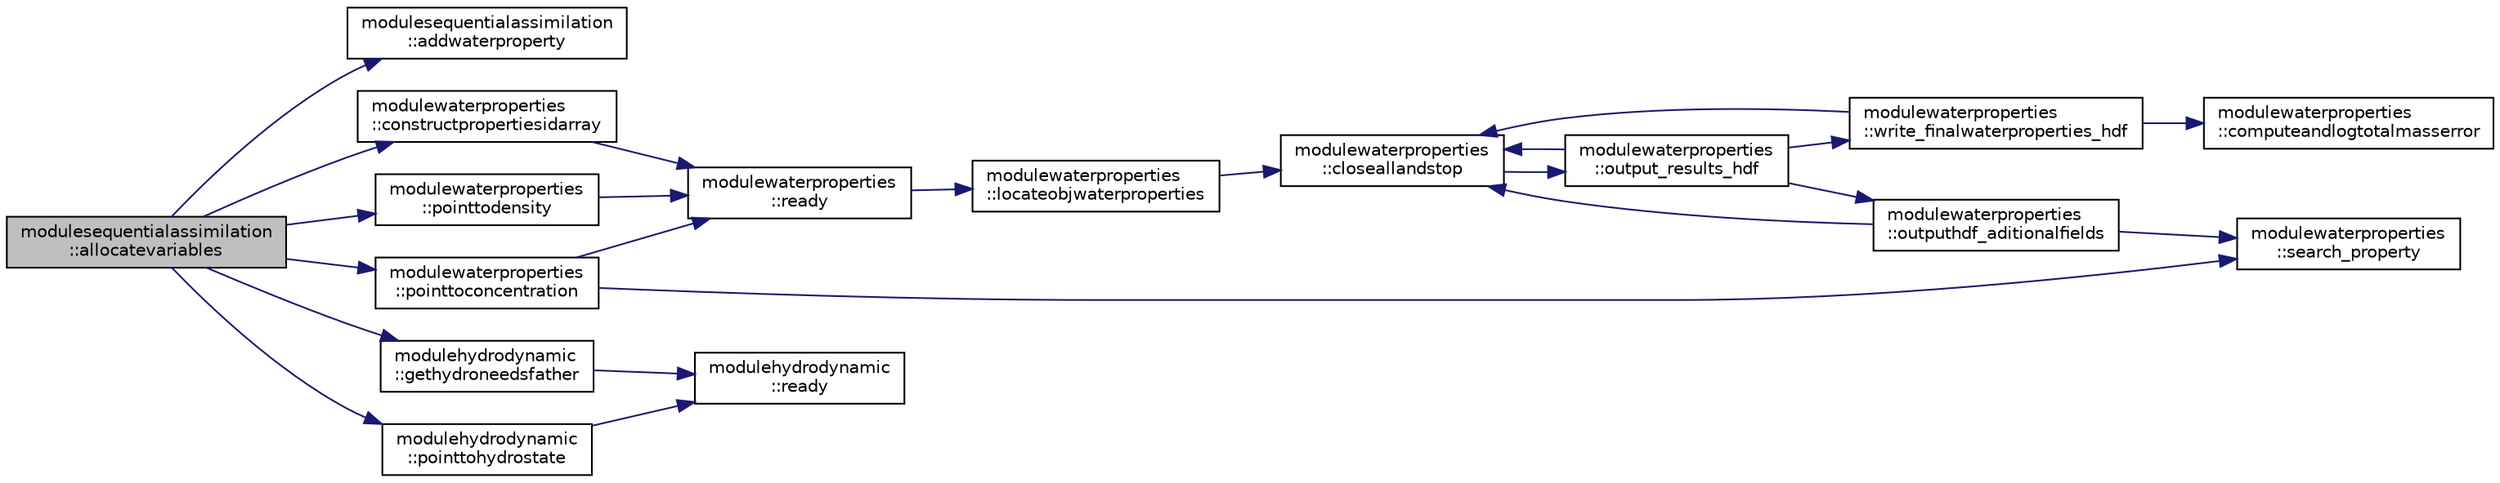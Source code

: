 digraph "modulesequentialassimilation::allocatevariables"
{
 // LATEX_PDF_SIZE
  edge [fontname="Helvetica",fontsize="10",labelfontname="Helvetica",labelfontsize="10"];
  node [fontname="Helvetica",fontsize="10",shape=record];
  rankdir="LR";
  Node1 [label="modulesequentialassimilation\l::allocatevariables",height=0.2,width=0.4,color="black", fillcolor="grey75", style="filled", fontcolor="black",tooltip=" "];
  Node1 -> Node2 [color="midnightblue",fontsize="10",style="solid"];
  Node2 [label="modulesequentialassimilation\l::addwaterproperty",height=0.2,width=0.4,color="black", fillcolor="white", style="filled",URL="$namespacemodulesequentialassimilation.html#a891242d04c33e25fc2d6c1b0bbbcdb59",tooltip=" "];
  Node1 -> Node3 [color="midnightblue",fontsize="10",style="solid"];
  Node3 [label="modulewaterproperties\l::constructpropertiesidarray",height=0.2,width=0.4,color="black", fillcolor="white", style="filled",URL="$namespacemodulewaterproperties.html#aa292f8dd2fd9a4ac03ea1234db030644",tooltip=" "];
  Node3 -> Node4 [color="midnightblue",fontsize="10",style="solid"];
  Node4 [label="modulewaterproperties\l::ready",height=0.2,width=0.4,color="black", fillcolor="white", style="filled",URL="$namespacemodulewaterproperties.html#ad54774dedce486739249cb10b4de21e2",tooltip=" "];
  Node4 -> Node5 [color="midnightblue",fontsize="10",style="solid"];
  Node5 [label="modulewaterproperties\l::locateobjwaterproperties",height=0.2,width=0.4,color="black", fillcolor="white", style="filled",URL="$namespacemodulewaterproperties.html#ae4516d6c7f3687b0293515314b0ade90",tooltip=" "];
  Node5 -> Node6 [color="midnightblue",fontsize="10",style="solid"];
  Node6 [label="modulewaterproperties\l::closeallandstop",height=0.2,width=0.4,color="black", fillcolor="white", style="filled",URL="$namespacemodulewaterproperties.html#a5bb74dfe4637836633ca6817a4a72758",tooltip=" "];
  Node6 -> Node7 [color="midnightblue",fontsize="10",style="solid"];
  Node7 [label="modulewaterproperties\l::output_results_hdf",height=0.2,width=0.4,color="black", fillcolor="white", style="filled",URL="$namespacemodulewaterproperties.html#a78143a2ee73e78a6441a03852a7b9f9a",tooltip=" "];
  Node7 -> Node6 [color="midnightblue",fontsize="10",style="solid"];
  Node7 -> Node8 [color="midnightblue",fontsize="10",style="solid"];
  Node8 [label="modulewaterproperties\l::outputhdf_aditionalfields",height=0.2,width=0.4,color="black", fillcolor="white", style="filled",URL="$namespacemodulewaterproperties.html#a0e590dc368b505cd9ea918d724d3eee3",tooltip=" "];
  Node8 -> Node6 [color="midnightblue",fontsize="10",style="solid"];
  Node8 -> Node9 [color="midnightblue",fontsize="10",style="solid"];
  Node9 [label="modulewaterproperties\l::search_property",height=0.2,width=0.4,color="black", fillcolor="white", style="filled",URL="$namespacemodulewaterproperties.html#ae6b7d758da27fb15faee52b3ed14029d",tooltip=" "];
  Node7 -> Node10 [color="midnightblue",fontsize="10",style="solid"];
  Node10 [label="modulewaterproperties\l::write_finalwaterproperties_hdf",height=0.2,width=0.4,color="black", fillcolor="white", style="filled",URL="$namespacemodulewaterproperties.html#a2893cea8ca427b1290aeb65593659aa0",tooltip=" "];
  Node10 -> Node6 [color="midnightblue",fontsize="10",style="solid"];
  Node10 -> Node11 [color="midnightblue",fontsize="10",style="solid"];
  Node11 [label="modulewaterproperties\l::computeandlogtotalmasserror",height=0.2,width=0.4,color="black", fillcolor="white", style="filled",URL="$namespacemodulewaterproperties.html#af1b9165b0e72747e4478868c7e5eff00",tooltip=" "];
  Node1 -> Node12 [color="midnightblue",fontsize="10",style="solid"];
  Node12 [label="modulehydrodynamic\l::gethydroneedsfather",height=0.2,width=0.4,color="black", fillcolor="white", style="filled",URL="$namespacemodulehydrodynamic.html#a391b4f9e43b2d5d986bedc666b00da4d",tooltip=" "];
  Node12 -> Node13 [color="midnightblue",fontsize="10",style="solid"];
  Node13 [label="modulehydrodynamic\l::ready",height=0.2,width=0.4,color="black", fillcolor="white", style="filled",URL="$namespacemodulehydrodynamic.html#a541821548a44af36e71f5eddedae890e",tooltip=" "];
  Node1 -> Node14 [color="midnightblue",fontsize="10",style="solid"];
  Node14 [label="modulewaterproperties\l::pointtoconcentration",height=0.2,width=0.4,color="black", fillcolor="white", style="filled",URL="$namespacemodulewaterproperties.html#a4a3c2baf1d479b6f25201db3550c7a46",tooltip=" "];
  Node14 -> Node4 [color="midnightblue",fontsize="10",style="solid"];
  Node14 -> Node9 [color="midnightblue",fontsize="10",style="solid"];
  Node1 -> Node15 [color="midnightblue",fontsize="10",style="solid"];
  Node15 [label="modulewaterproperties\l::pointtodensity",height=0.2,width=0.4,color="black", fillcolor="white", style="filled",URL="$namespacemodulewaterproperties.html#a4585c55e4791aa9e486553e2e0ad3c5c",tooltip=" "];
  Node15 -> Node4 [color="midnightblue",fontsize="10",style="solid"];
  Node1 -> Node16 [color="midnightblue",fontsize="10",style="solid"];
  Node16 [label="modulehydrodynamic\l::pointtohydrostate",height=0.2,width=0.4,color="black", fillcolor="white", style="filled",URL="$namespacemodulehydrodynamic.html#a132ea2e90b030b8a52c174eec61093e2",tooltip=" "];
  Node16 -> Node13 [color="midnightblue",fontsize="10",style="solid"];
}

